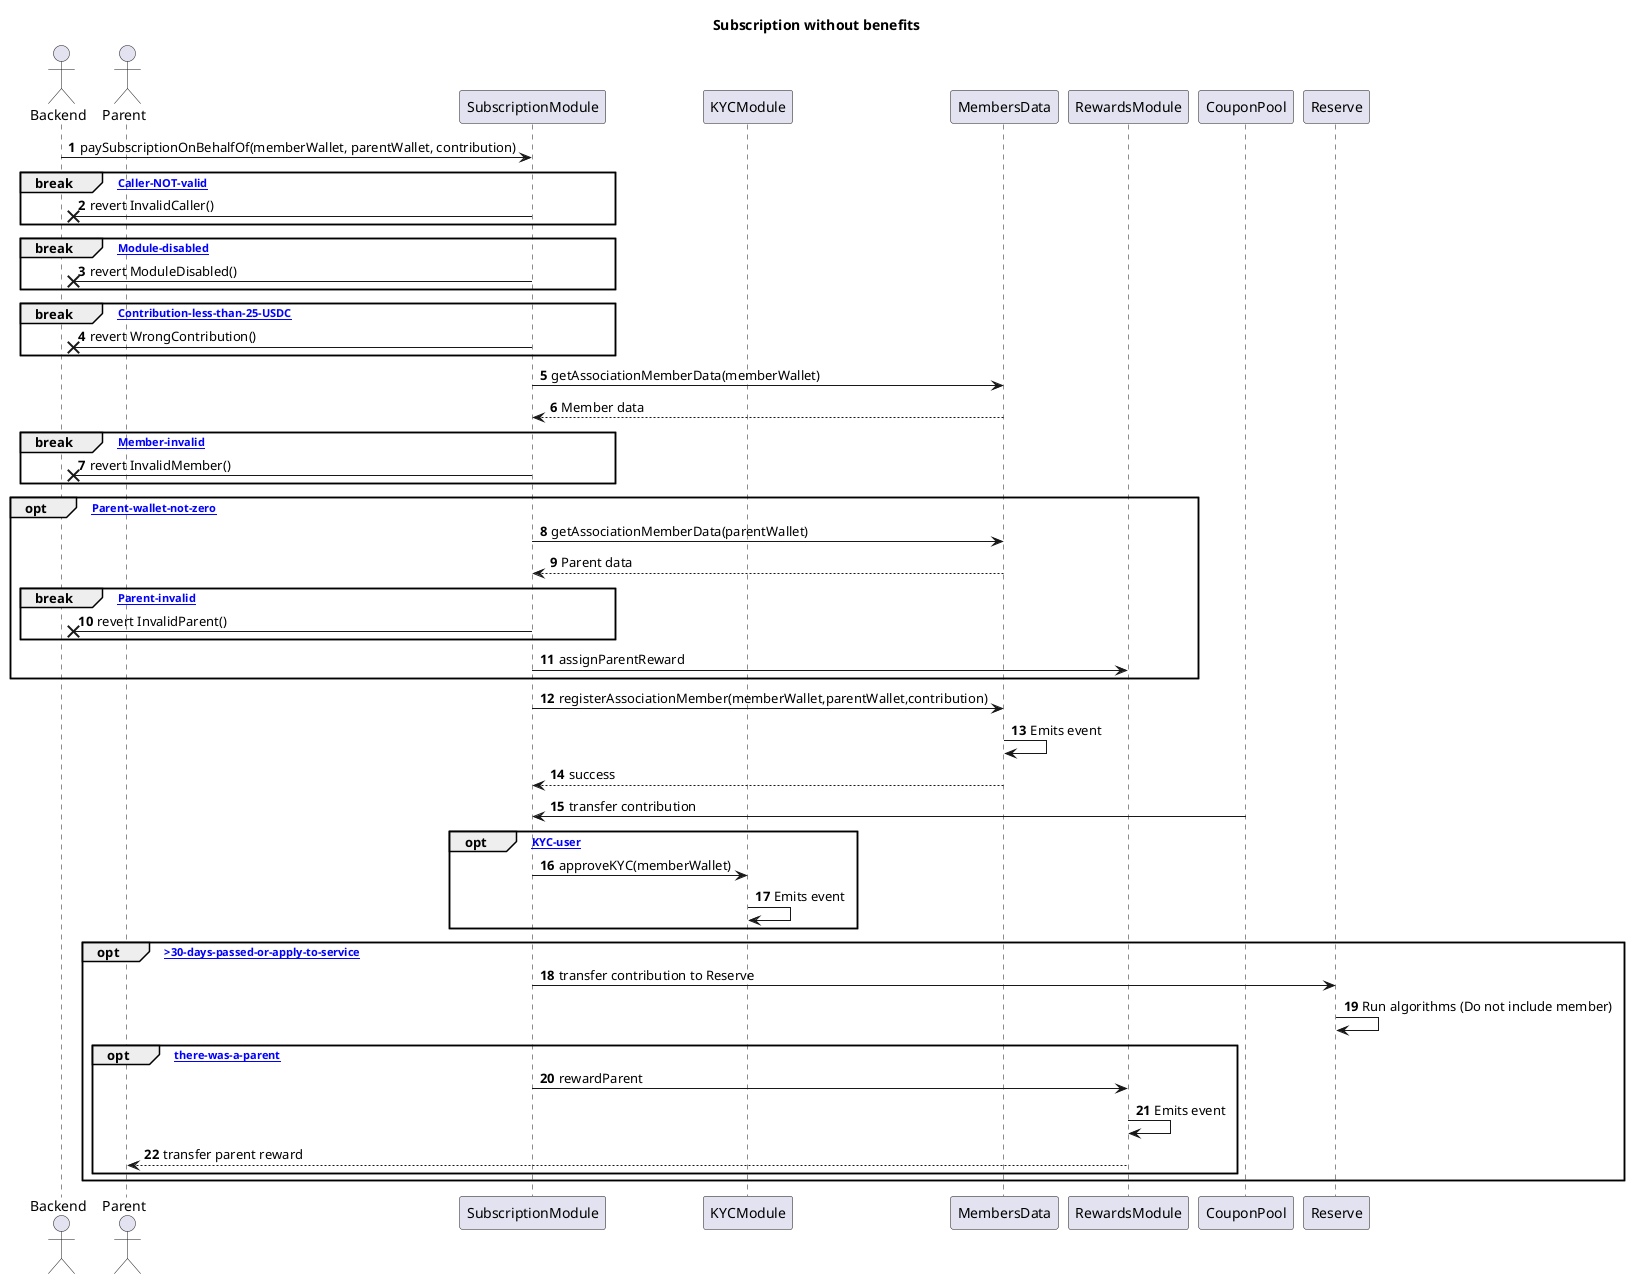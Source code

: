 @startuml Subscriptions_without_benefits
title Subscription without benefits
autonumber

actor Backend
actor Parent
participant SubscriptionModule
participant KYCModule
participant MembersData
participant RewardsModule
participant CouponPool
participant Reserve

Backend -> SubscriptionModule: paySubscriptionOnBehalfOf(memberWallet, parentWallet, contribution)

break [Caller-NOT-valid]
  SubscriptionModule -x Backend: revert InvalidCaller()
end

break [Module-disabled]
  SubscriptionModule -x Backend: revert ModuleDisabled()
end

break [Contribution-less-than-25-USDC]
  SubscriptionModule -x Backend: revert WrongContribution()
end

SubscriptionModule -> MembersData: getAssociationMemberData(memberWallet)
MembersData --> SubscriptionModule: Member data

break [Member-invalid]
  SubscriptionModule -x Backend: revert InvalidMember()
end

opt [Parent-wallet-not-zero]
  SubscriptionModule -> MembersData: getAssociationMemberData(parentWallet)
  MembersData --> SubscriptionModule: Parent data

  break [Parent-invalid]
    SubscriptionModule -x Backend: revert InvalidParent()
  end

  SubscriptionModule -> RewardsModule: assignParentReward
end

SubscriptionModule -> MembersData: registerAssociationMember(memberWallet,parentWallet,contribution)
MembersData -> MembersData: Emits event
MembersData --> SubscriptionModule: success

CouponPool -> SubscriptionModule: transfer contribution

opt [KYC-user]
  SubscriptionModule -> KYCModule: approveKYC(memberWallet)
  KYCModule -> KYCModule: Emits event
end

opt [>30-days-passed-or-apply-to-service]
  SubscriptionModule -> Reserve: transfer contribution to Reserve
  Reserve -> Reserve: Run algorithms (Do not include member)

  opt [there-was-a-parent]
    SubscriptionModule -> RewardsModule: rewardParent
    RewardsModule -> RewardsModule: Emits event
    RewardsModule --> Parent: transfer parent reward
  end
end

@enduml
